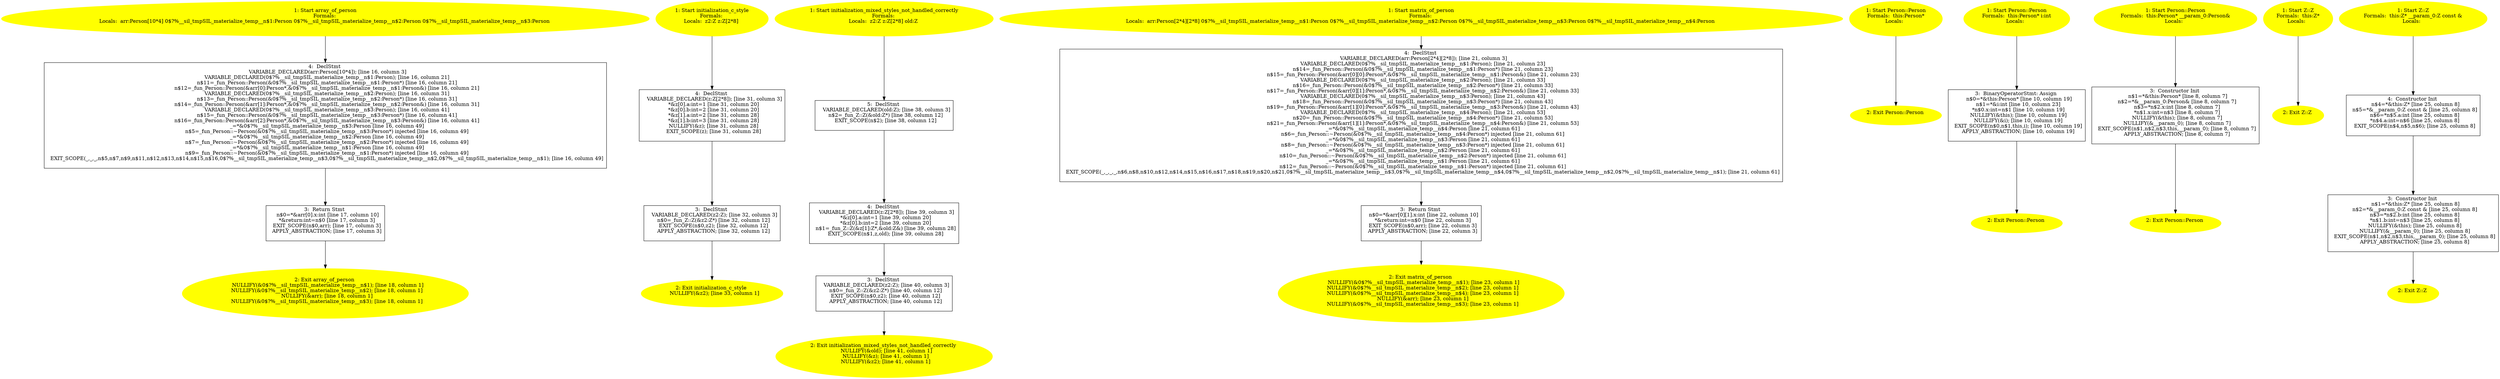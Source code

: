 /* @generated */
digraph cfg {
"array_of_person#7945672701495610995.0fecf6778237d47d15191cac7fab514c_1" [label="1: Start array_of_person\nFormals: \nLocals:  arr:Person[10*4] 0$?%__sil_tmpSIL_materialize_temp__n$1:Person 0$?%__sil_tmpSIL_materialize_temp__n$2:Person 0$?%__sil_tmpSIL_materialize_temp__n$3:Person \n  " color=yellow style=filled]
	

	 "array_of_person#7945672701495610995.0fecf6778237d47d15191cac7fab514c_1" -> "array_of_person#7945672701495610995.0fecf6778237d47d15191cac7fab514c_4" ;
"array_of_person#7945672701495610995.0fecf6778237d47d15191cac7fab514c_2" [label="2: Exit array_of_person \n   NULLIFY(&0$?%__sil_tmpSIL_materialize_temp__n$1); [line 18, column 1]\n  NULLIFY(&0$?%__sil_tmpSIL_materialize_temp__n$2); [line 18, column 1]\n  NULLIFY(&arr); [line 18, column 1]\n  NULLIFY(&0$?%__sil_tmpSIL_materialize_temp__n$3); [line 18, column 1]\n " color=yellow style=filled]
	

"array_of_person#7945672701495610995.0fecf6778237d47d15191cac7fab514c_3" [label="3:  Return Stmt \n   n$0=*&arr[0].x:int [line 17, column 10]\n  *&return:int=n$0 [line 17, column 3]\n  EXIT_SCOPE(n$0,arr); [line 17, column 3]\n  APPLY_ABSTRACTION; [line 17, column 3]\n " shape="box"]
	

	 "array_of_person#7945672701495610995.0fecf6778237d47d15191cac7fab514c_3" -> "array_of_person#7945672701495610995.0fecf6778237d47d15191cac7fab514c_2" ;
"array_of_person#7945672701495610995.0fecf6778237d47d15191cac7fab514c_4" [label="4:  DeclStmt \n   VARIABLE_DECLARED(arr:Person[10*4]); [line 16, column 3]\n  VARIABLE_DECLARED(0$?%__sil_tmpSIL_materialize_temp__n$1:Person); [line 16, column 21]\n  n$11=_fun_Person::Person(&0$?%__sil_tmpSIL_materialize_temp__n$1:Person*) [line 16, column 21]\n  n$12=_fun_Person::Person(&arr[0]:Person*,&0$?%__sil_tmpSIL_materialize_temp__n$1:Person&) [line 16, column 21]\n  VARIABLE_DECLARED(0$?%__sil_tmpSIL_materialize_temp__n$2:Person); [line 16, column 31]\n  n$13=_fun_Person::Person(&0$?%__sil_tmpSIL_materialize_temp__n$2:Person*) [line 16, column 31]\n  n$14=_fun_Person::Person(&arr[1]:Person*,&0$?%__sil_tmpSIL_materialize_temp__n$2:Person&) [line 16, column 31]\n  VARIABLE_DECLARED(0$?%__sil_tmpSIL_materialize_temp__n$3:Person); [line 16, column 41]\n  n$15=_fun_Person::Person(&0$?%__sil_tmpSIL_materialize_temp__n$3:Person*) [line 16, column 41]\n  n$16=_fun_Person::Person(&arr[2]:Person*,&0$?%__sil_tmpSIL_materialize_temp__n$3:Person&) [line 16, column 41]\n  _=*&0$?%__sil_tmpSIL_materialize_temp__n$3:Person [line 16, column 49]\n  n$5=_fun_Person::~Person(&0$?%__sil_tmpSIL_materialize_temp__n$3:Person*) injected [line 16, column 49]\n  _=*&0$?%__sil_tmpSIL_materialize_temp__n$2:Person [line 16, column 49]\n  n$7=_fun_Person::~Person(&0$?%__sil_tmpSIL_materialize_temp__n$2:Person*) injected [line 16, column 49]\n  _=*&0$?%__sil_tmpSIL_materialize_temp__n$1:Person [line 16, column 49]\n  n$9=_fun_Person::~Person(&0$?%__sil_tmpSIL_materialize_temp__n$1:Person*) injected [line 16, column 49]\n  EXIT_SCOPE(_,_,_,n$5,n$7,n$9,n$11,n$12,n$13,n$14,n$15,n$16,0$?%__sil_tmpSIL_materialize_temp__n$3,0$?%__sil_tmpSIL_materialize_temp__n$2,0$?%__sil_tmpSIL_materialize_temp__n$1); [line 16, column 49]\n " shape="box"]
	

	 "array_of_person#7945672701495610995.0fecf6778237d47d15191cac7fab514c_4" -> "array_of_person#7945672701495610995.0fecf6778237d47d15191cac7fab514c_3" ;
"initialization_c_style#16495589501342328206.0d90448020e72c05f693b9221dac03f8_1" [label="1: Start initialization_c_style\nFormals: \nLocals:  z2:Z z:Z[2*8] \n  " color=yellow style=filled]
	

	 "initialization_c_style#16495589501342328206.0d90448020e72c05f693b9221dac03f8_1" -> "initialization_c_style#16495589501342328206.0d90448020e72c05f693b9221dac03f8_4" ;
"initialization_c_style#16495589501342328206.0d90448020e72c05f693b9221dac03f8_2" [label="2: Exit initialization_c_style \n   NULLIFY(&z2); [line 33, column 1]\n " color=yellow style=filled]
	

"initialization_c_style#16495589501342328206.0d90448020e72c05f693b9221dac03f8_3" [label="3:  DeclStmt \n   VARIABLE_DECLARED(z2:Z); [line 32, column 3]\n  n$0=_fun_Z::Z(&z2:Z*) [line 32, column 12]\n  EXIT_SCOPE(n$0,z2); [line 32, column 12]\n  APPLY_ABSTRACTION; [line 32, column 12]\n " shape="box"]
	

	 "initialization_c_style#16495589501342328206.0d90448020e72c05f693b9221dac03f8_3" -> "initialization_c_style#16495589501342328206.0d90448020e72c05f693b9221dac03f8_2" ;
"initialization_c_style#16495589501342328206.0d90448020e72c05f693b9221dac03f8_4" [label="4:  DeclStmt \n   VARIABLE_DECLARED(z:Z[2*8]); [line 31, column 3]\n  *&z[0].a:int=1 [line 31, column 20]\n  *&z[0].b:int=2 [line 31, column 20]\n  *&z[1].a:int=2 [line 31, column 28]\n  *&z[1].b:int=3 [line 31, column 28]\n  NULLIFY(&z); [line 31, column 28]\n  EXIT_SCOPE(z); [line 31, column 28]\n " shape="box"]
	

	 "initialization_c_style#16495589501342328206.0d90448020e72c05f693b9221dac03f8_4" -> "initialization_c_style#16495589501342328206.0d90448020e72c05f693b9221dac03f8_3" ;
"initialization_mixed_styles_not_handled_correctly#5603413470418470631.422782850043f1b48105fbbb47efe379_1" [label="1: Start initialization_mixed_styles_not_handled_correctly\nFormals: \nLocals:  z2:Z z:Z[2*8] old:Z \n  " color=yellow style=filled]
	

	 "initialization_mixed_styles_not_handled_correctly#5603413470418470631.422782850043f1b48105fbbb47efe379_1" -> "initialization_mixed_styles_not_handled_correctly#5603413470418470631.422782850043f1b48105fbbb47efe379_5" ;
"initialization_mixed_styles_not_handled_correctly#5603413470418470631.422782850043f1b48105fbbb47efe379_2" [label="2: Exit initialization_mixed_styles_not_handled_correctly \n   NULLIFY(&old); [line 41, column 1]\n  NULLIFY(&z); [line 41, column 1]\n  NULLIFY(&z2); [line 41, column 1]\n " color=yellow style=filled]
	

"initialization_mixed_styles_not_handled_correctly#5603413470418470631.422782850043f1b48105fbbb47efe379_3" [label="3:  DeclStmt \n   VARIABLE_DECLARED(z2:Z); [line 40, column 3]\n  n$0=_fun_Z::Z(&z2:Z*) [line 40, column 12]\n  EXIT_SCOPE(n$0,z2); [line 40, column 12]\n  APPLY_ABSTRACTION; [line 40, column 12]\n " shape="box"]
	

	 "initialization_mixed_styles_not_handled_correctly#5603413470418470631.422782850043f1b48105fbbb47efe379_3" -> "initialization_mixed_styles_not_handled_correctly#5603413470418470631.422782850043f1b48105fbbb47efe379_2" ;
"initialization_mixed_styles_not_handled_correctly#5603413470418470631.422782850043f1b48105fbbb47efe379_4" [label="4:  DeclStmt \n   VARIABLE_DECLARED(z:Z[2*8]); [line 39, column 3]\n  *&z[0].a:int=1 [line 39, column 20]\n  *&z[0].b:int=2 [line 39, column 20]\n  n$1=_fun_Z::Z(&z[1]:Z*,&old:Z&) [line 39, column 28]\n  EXIT_SCOPE(n$1,z,old); [line 39, column 28]\n " shape="box"]
	

	 "initialization_mixed_styles_not_handled_correctly#5603413470418470631.422782850043f1b48105fbbb47efe379_4" -> "initialization_mixed_styles_not_handled_correctly#5603413470418470631.422782850043f1b48105fbbb47efe379_3" ;
"initialization_mixed_styles_not_handled_correctly#5603413470418470631.422782850043f1b48105fbbb47efe379_5" [label="5:  DeclStmt \n   VARIABLE_DECLARED(old:Z); [line 38, column 3]\n  n$2=_fun_Z::Z(&old:Z*) [line 38, column 12]\n  EXIT_SCOPE(n$2); [line 38, column 12]\n " shape="box"]
	

	 "initialization_mixed_styles_not_handled_correctly#5603413470418470631.422782850043f1b48105fbbb47efe379_5" -> "initialization_mixed_styles_not_handled_correctly#5603413470418470631.422782850043f1b48105fbbb47efe379_4" ;
"matrix_of_person#2881910427017022824.27f7f148c4911c13b3061cef6fe2673d_1" [label="1: Start matrix_of_person\nFormals: \nLocals:  arr:Person[2*4][2*8] 0$?%__sil_tmpSIL_materialize_temp__n$1:Person 0$?%__sil_tmpSIL_materialize_temp__n$2:Person 0$?%__sil_tmpSIL_materialize_temp__n$3:Person 0$?%__sil_tmpSIL_materialize_temp__n$4:Person \n  " color=yellow style=filled]
	

	 "matrix_of_person#2881910427017022824.27f7f148c4911c13b3061cef6fe2673d_1" -> "matrix_of_person#2881910427017022824.27f7f148c4911c13b3061cef6fe2673d_4" ;
"matrix_of_person#2881910427017022824.27f7f148c4911c13b3061cef6fe2673d_2" [label="2: Exit matrix_of_person \n   NULLIFY(&0$?%__sil_tmpSIL_materialize_temp__n$1); [line 23, column 1]\n  NULLIFY(&0$?%__sil_tmpSIL_materialize_temp__n$2); [line 23, column 1]\n  NULLIFY(&0$?%__sil_tmpSIL_materialize_temp__n$4); [line 23, column 1]\n  NULLIFY(&arr); [line 23, column 1]\n  NULLIFY(&0$?%__sil_tmpSIL_materialize_temp__n$3); [line 23, column 1]\n " color=yellow style=filled]
	

"matrix_of_person#2881910427017022824.27f7f148c4911c13b3061cef6fe2673d_3" [label="3:  Return Stmt \n   n$0=*&arr[0][1].x:int [line 22, column 10]\n  *&return:int=n$0 [line 22, column 3]\n  EXIT_SCOPE(n$0,arr); [line 22, column 3]\n  APPLY_ABSTRACTION; [line 22, column 3]\n " shape="box"]
	

	 "matrix_of_person#2881910427017022824.27f7f148c4911c13b3061cef6fe2673d_3" -> "matrix_of_person#2881910427017022824.27f7f148c4911c13b3061cef6fe2673d_2" ;
"matrix_of_person#2881910427017022824.27f7f148c4911c13b3061cef6fe2673d_4" [label="4:  DeclStmt \n   VARIABLE_DECLARED(arr:Person[2*4][2*8]); [line 21, column 3]\n  VARIABLE_DECLARED(0$?%__sil_tmpSIL_materialize_temp__n$1:Person); [line 21, column 23]\n  n$14=_fun_Person::Person(&0$?%__sil_tmpSIL_materialize_temp__n$1:Person*) [line 21, column 23]\n  n$15=_fun_Person::Person(&arr[0][0]:Person*,&0$?%__sil_tmpSIL_materialize_temp__n$1:Person&) [line 21, column 23]\n  VARIABLE_DECLARED(0$?%__sil_tmpSIL_materialize_temp__n$2:Person); [line 21, column 33]\n  n$16=_fun_Person::Person(&0$?%__sil_tmpSIL_materialize_temp__n$2:Person*) [line 21, column 33]\n  n$17=_fun_Person::Person(&arr[0][1]:Person*,&0$?%__sil_tmpSIL_materialize_temp__n$2:Person&) [line 21, column 33]\n  VARIABLE_DECLARED(0$?%__sil_tmpSIL_materialize_temp__n$3:Person); [line 21, column 43]\n  n$18=_fun_Person::Person(&0$?%__sil_tmpSIL_materialize_temp__n$3:Person*) [line 21, column 43]\n  n$19=_fun_Person::Person(&arr[1][0]:Person*,&0$?%__sil_tmpSIL_materialize_temp__n$3:Person&) [line 21, column 43]\n  VARIABLE_DECLARED(0$?%__sil_tmpSIL_materialize_temp__n$4:Person); [line 21, column 53]\n  n$20=_fun_Person::Person(&0$?%__sil_tmpSIL_materialize_temp__n$4:Person*) [line 21, column 53]\n  n$21=_fun_Person::Person(&arr[1][1]:Person*,&0$?%__sil_tmpSIL_materialize_temp__n$4:Person&) [line 21, column 53]\n  _=*&0$?%__sil_tmpSIL_materialize_temp__n$4:Person [line 21, column 61]\n  n$6=_fun_Person::~Person(&0$?%__sil_tmpSIL_materialize_temp__n$4:Person*) injected [line 21, column 61]\n  _=*&0$?%__sil_tmpSIL_materialize_temp__n$3:Person [line 21, column 61]\n  n$8=_fun_Person::~Person(&0$?%__sil_tmpSIL_materialize_temp__n$3:Person*) injected [line 21, column 61]\n  _=*&0$?%__sil_tmpSIL_materialize_temp__n$2:Person [line 21, column 61]\n  n$10=_fun_Person::~Person(&0$?%__sil_tmpSIL_materialize_temp__n$2:Person*) injected [line 21, column 61]\n  _=*&0$?%__sil_tmpSIL_materialize_temp__n$1:Person [line 21, column 61]\n  n$12=_fun_Person::~Person(&0$?%__sil_tmpSIL_materialize_temp__n$1:Person*) injected [line 21, column 61]\n  EXIT_SCOPE(_,_,_,_,n$6,n$8,n$10,n$12,n$14,n$15,n$16,n$17,n$18,n$19,n$20,n$21,0$?%__sil_tmpSIL_materialize_temp__n$3,0$?%__sil_tmpSIL_materialize_temp__n$4,0$?%__sil_tmpSIL_materialize_temp__n$2,0$?%__sil_tmpSIL_materialize_temp__n$1); [line 21, column 61]\n " shape="box"]
	

	 "matrix_of_person#2881910427017022824.27f7f148c4911c13b3061cef6fe2673d_4" -> "matrix_of_person#2881910427017022824.27f7f148c4911c13b3061cef6fe2673d_3" ;
"Person#Person#{13294141311747224102}.29587c0ac2200b59d0b19a07fdc656e5_1" [label="1: Start Person::Person\nFormals:  this:Person*\nLocals:  \n  " color=yellow style=filled]
	

	 "Person#Person#{13294141311747224102}.29587c0ac2200b59d0b19a07fdc656e5_1" -> "Person#Person#{13294141311747224102}.29587c0ac2200b59d0b19a07fdc656e5_2" ;
"Person#Person#{13294141311747224102}.29587c0ac2200b59d0b19a07fdc656e5_2" [label="2: Exit Person::Person \n  " color=yellow style=filled]
	

"Person#Person#{13294170998561185799}.33e91269ce59e5b361de941ed03c6643_1" [label="1: Start Person::Person\nFormals:  this:Person* i:int\nLocals:  \n  " color=yellow style=filled]
	

	 "Person#Person#{13294170998561185799}.33e91269ce59e5b361de941ed03c6643_1" -> "Person#Person#{13294170998561185799}.33e91269ce59e5b361de941ed03c6643_3" ;
"Person#Person#{13294170998561185799}.33e91269ce59e5b361de941ed03c6643_2" [label="2: Exit Person::Person \n  " color=yellow style=filled]
	

"Person#Person#{13294170998561185799}.33e91269ce59e5b361de941ed03c6643_3" [label="3:  BinaryOperatorStmt: Assign \n   n$0=*&this:Person* [line 10, column 19]\n  n$1=*&i:int [line 10, column 23]\n  *n$0.x:int=n$1 [line 10, column 19]\n  NULLIFY(&this); [line 10, column 19]\n  NULLIFY(&i); [line 10, column 19]\n  EXIT_SCOPE(n$0,n$1,this,i); [line 10, column 19]\n  APPLY_ABSTRACTION; [line 10, column 19]\n " shape="box"]
	

	 "Person#Person#{13294170998561185799}.33e91269ce59e5b361de941ed03c6643_3" -> "Person#Person#{13294170998561185799}.33e91269ce59e5b361de941ed03c6643_2" ;
"Person#Person#{14928211719836437323|constexpr}.702b3fbc6c128973c192111cbb802edd_1" [label="1: Start Person::Person\nFormals:  this:Person* __param_0:Person&\nLocals:  \n  " color=yellow style=filled]
	

	 "Person#Person#{14928211719836437323|constexpr}.702b3fbc6c128973c192111cbb802edd_1" -> "Person#Person#{14928211719836437323|constexpr}.702b3fbc6c128973c192111cbb802edd_3" ;
"Person#Person#{14928211719836437323|constexpr}.702b3fbc6c128973c192111cbb802edd_2" [label="2: Exit Person::Person \n  " color=yellow style=filled]
	

"Person#Person#{14928211719836437323|constexpr}.702b3fbc6c128973c192111cbb802edd_3" [label="3:  Constructor Init \n   n$1=*&this:Person* [line 8, column 7]\n  n$2=*&__param_0:Person& [line 8, column 7]\n  n$3=*n$2.x:int [line 8, column 7]\n  *n$1.x:int=n$3 [line 8, column 7]\n  NULLIFY(&this); [line 8, column 7]\n  NULLIFY(&__param_0); [line 8, column 7]\n  EXIT_SCOPE(n$1,n$2,n$3,this,__param_0); [line 8, column 7]\n  APPLY_ABSTRACTION; [line 8, column 7]\n " shape="box"]
	

	 "Person#Person#{14928211719836437323|constexpr}.702b3fbc6c128973c192111cbb802edd_3" -> "Person#Person#{14928211719836437323|constexpr}.702b3fbc6c128973c192111cbb802edd_2" ;
"Z#Z#{733480695536199502}.d7175b729ebcbd1d5a54386c5c573d33_1" [label="1: Start Z::Z\nFormals:  this:Z*\nLocals:  \n  " color=yellow style=filled]
	

	 "Z#Z#{733480695536199502}.d7175b729ebcbd1d5a54386c5c573d33_1" -> "Z#Z#{733480695536199502}.d7175b729ebcbd1d5a54386c5c573d33_2" ;
"Z#Z#{733480695536199502}.d7175b729ebcbd1d5a54386c5c573d33_2" [label="2: Exit Z::Z \n  " color=yellow style=filled]
	

"Z#Z#{9563152316573688029|constexpr}.befec20c7675cc0f4c49f58f88b8946e_1" [label="1: Start Z::Z\nFormals:  this:Z* __param_0:Z const &\nLocals:  \n  " color=yellow style=filled]
	

	 "Z#Z#{9563152316573688029|constexpr}.befec20c7675cc0f4c49f58f88b8946e_1" -> "Z#Z#{9563152316573688029|constexpr}.befec20c7675cc0f4c49f58f88b8946e_4" ;
"Z#Z#{9563152316573688029|constexpr}.befec20c7675cc0f4c49f58f88b8946e_2" [label="2: Exit Z::Z \n  " color=yellow style=filled]
	

"Z#Z#{9563152316573688029|constexpr}.befec20c7675cc0f4c49f58f88b8946e_3" [label="3:  Constructor Init \n   n$1=*&this:Z* [line 25, column 8]\n  n$2=*&__param_0:Z const & [line 25, column 8]\n  n$3=*n$2.b:int [line 25, column 8]\n  *n$1.b:int=n$3 [line 25, column 8]\n  NULLIFY(&this); [line 25, column 8]\n  NULLIFY(&__param_0); [line 25, column 8]\n  EXIT_SCOPE(n$1,n$2,n$3,this,__param_0); [line 25, column 8]\n  APPLY_ABSTRACTION; [line 25, column 8]\n " shape="box"]
	

	 "Z#Z#{9563152316573688029|constexpr}.befec20c7675cc0f4c49f58f88b8946e_3" -> "Z#Z#{9563152316573688029|constexpr}.befec20c7675cc0f4c49f58f88b8946e_2" ;
"Z#Z#{9563152316573688029|constexpr}.befec20c7675cc0f4c49f58f88b8946e_4" [label="4:  Constructor Init \n   n$4=*&this:Z* [line 25, column 8]\n  n$5=*&__param_0:Z const & [line 25, column 8]\n  n$6=*n$5.a:int [line 25, column 8]\n  *n$4.a:int=n$6 [line 25, column 8]\n  EXIT_SCOPE(n$4,n$5,n$6); [line 25, column 8]\n " shape="box"]
	

	 "Z#Z#{9563152316573688029|constexpr}.befec20c7675cc0f4c49f58f88b8946e_4" -> "Z#Z#{9563152316573688029|constexpr}.befec20c7675cc0f4c49f58f88b8946e_3" ;
}
